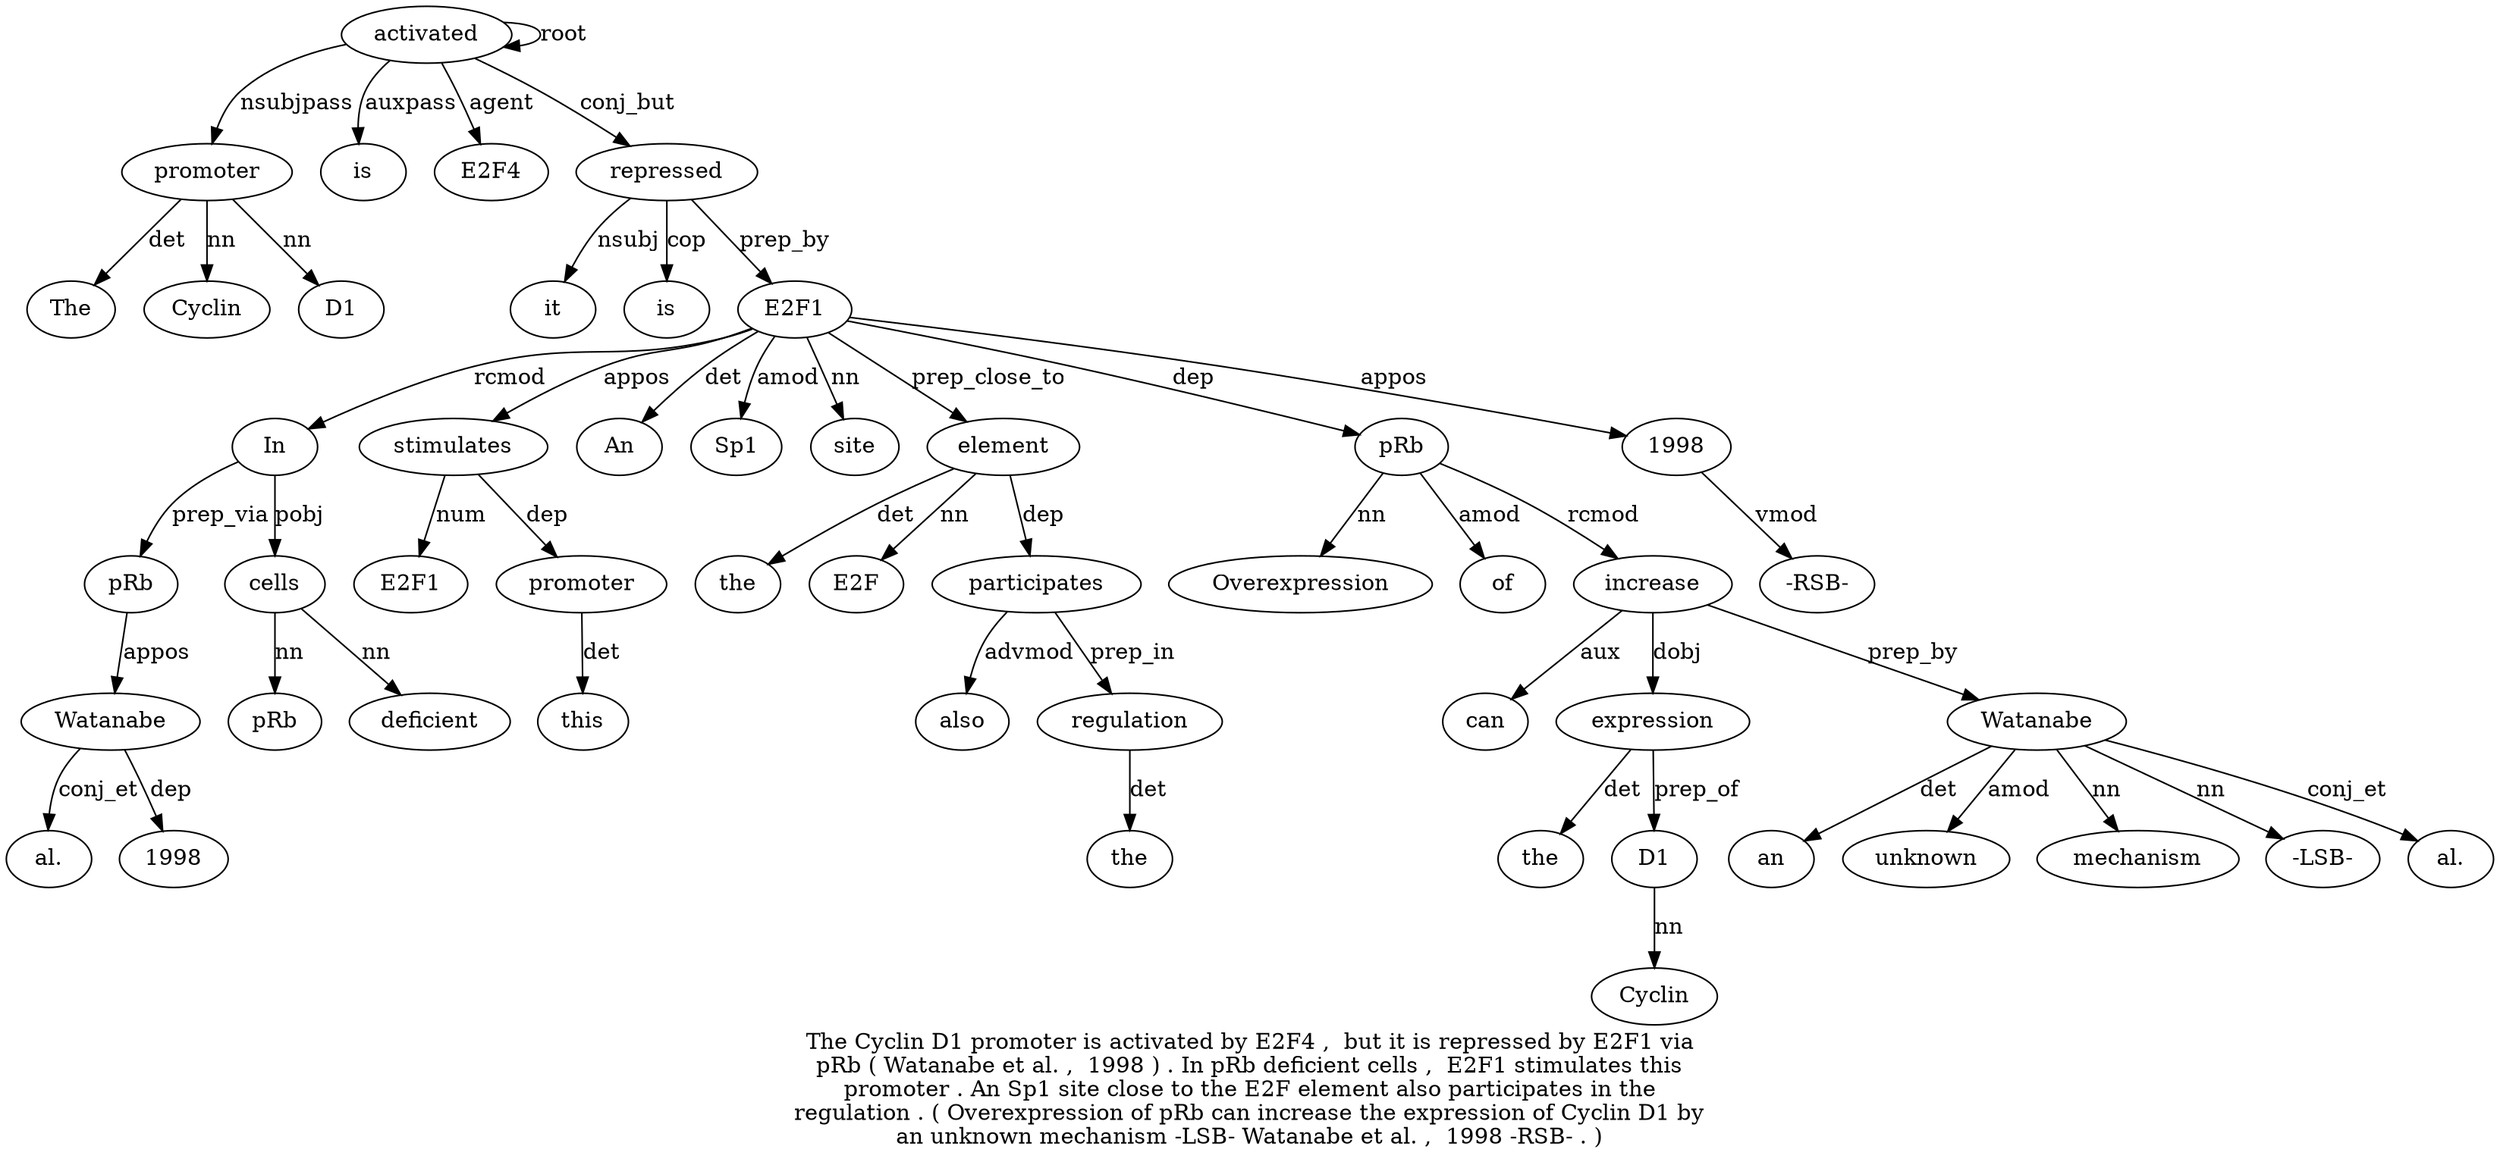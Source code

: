 digraph "The Cyclin D1 promoter is activated by E2F4 ,  but it is repressed by E2F1 via pRb ( Watanabe et al. ,  1998 ) . In pRb deficient cells ,  E2F1 stimulates this promoter . An Sp1 site close to the E2F element also participates in the regulation . ( Overexpression of pRb can increase the expression of Cyclin D1 by an unknown mechanism -LSB- Watanabe et al. ,  1998 -RSB- . )" {
label="The Cyclin D1 promoter is activated by E2F4 ,  but it is repressed by E2F1 via
pRb ( Watanabe et al. ,  1998 ) . In pRb deficient cells ,  E2F1 stimulates this
promoter . An Sp1 site close to the E2F element also participates in the
regulation . ( Overexpression of pRb can increase the expression of Cyclin D1 by
an unknown mechanism -LSB- Watanabe et al. ,  1998 -RSB- . )";
promoter4 [style=filled, fillcolor=white, label=promoter];
The1 [style=filled, fillcolor=white, label=The];
promoter4 -> The1  [label=det];
Cyclin2 [style=filled, fillcolor=white, label=Cyclin];
promoter4 -> Cyclin2  [label=nn];
D13 [style=filled, fillcolor=white, label=D1];
promoter4 -> D13  [label=nn];
activated6 [style=filled, fillcolor=white, label=activated];
activated6 -> promoter4  [label=nsubjpass];
is5 [style=filled, fillcolor=white, label=is];
activated6 -> is5  [label=auxpass];
activated6 -> activated6  [label=root];
E2F48 [style=filled, fillcolor=white, label=E2F4];
activated6 -> E2F48  [label=agent];
repressed13 [style=filled, fillcolor=white, label=repressed];
it11 [style=filled, fillcolor=white, label=it];
repressed13 -> it11  [label=nsubj];
is12 [style=filled, fillcolor=white, label=is];
repressed13 -> is12  [label=cop];
activated6 -> repressed13  [label=conj_but];
E2F115 [style=filled, fillcolor=white, label=E2F1];
repressed13 -> E2F115  [label=prep_by];
In26 [style=filled, fillcolor=white, label=In];
pRb17 [style=filled, fillcolor=white, label=pRb];
In26 -> pRb17  [label=prep_via];
Watanabe19 [style=filled, fillcolor=white, label=Watanabe];
pRb17 -> Watanabe19  [label=appos];
"al.21" [style=filled, fillcolor=white, label="al."];
Watanabe19 -> "al.21"  [label=conj_et];
199823 [style=filled, fillcolor=white, label=1998];
Watanabe19 -> 199823  [label=dep];
E2F115 -> In26  [label=rcmod];
cells29 [style=filled, fillcolor=white, label=cells];
pRb27 [style=filled, fillcolor=white, label=pRb];
cells29 -> pRb27  [label=nn];
deficient28 [style=filled, fillcolor=white, label=deficient];
cells29 -> deficient28  [label=nn];
In26 -> cells29  [label=pobj];
stimulates32 [style=filled, fillcolor=white, label=stimulates];
E2F13 [style=filled, fillcolor=white, label=E2F1];
stimulates32 -> E2F13  [label=num];
E2F115 -> stimulates32  [label=appos];
promoter34 [style=filled, fillcolor=white, label=promoter];
this33 [style=filled, fillcolor=white, label=this];
promoter34 -> this33  [label=det];
stimulates32 -> promoter34  [label=dep];
An36 [style=filled, fillcolor=white, label=An];
E2F115 -> An36  [label=det];
Sp137 [style=filled, fillcolor=white, label=Sp1];
E2F115 -> Sp137  [label=amod];
site38 [style=filled, fillcolor=white, label=site];
E2F115 -> site38  [label=nn];
element43 [style=filled, fillcolor=white, label=element];
the41 [style=filled, fillcolor=white, label=the];
element43 -> the41  [label=det];
E2F4 [style=filled, fillcolor=white, label=E2F];
element43 -> E2F4  [label=nn];
E2F115 -> element43  [label=prep_close_to];
participates45 [style=filled, fillcolor=white, label=participates];
also44 [style=filled, fillcolor=white, label=also];
participates45 -> also44  [label=advmod];
element43 -> participates45  [label=dep];
regulation48 [style=filled, fillcolor=white, label=regulation];
the47 [style=filled, fillcolor=white, label=the];
regulation48 -> the47  [label=det];
participates45 -> regulation48  [label=prep_in];
pRb53 [style=filled, fillcolor=white, label=pRb];
Overexpression51 [style=filled, fillcolor=white, label=Overexpression];
pRb53 -> Overexpression51  [label=nn];
of52 [style=filled, fillcolor=white, label=of];
pRb53 -> of52  [label=amod];
E2F115 -> pRb53  [label=dep];
increase55 [style=filled, fillcolor=white, label=increase];
can54 [style=filled, fillcolor=white, label=can];
increase55 -> can54  [label=aux];
pRb53 -> increase55  [label=rcmod];
expression57 [style=filled, fillcolor=white, label=expression];
the56 [style=filled, fillcolor=white, label=the];
expression57 -> the56  [label=det];
increase55 -> expression57  [label=dobj];
D160 [style=filled, fillcolor=white, label=D1];
Cyclin59 [style=filled, fillcolor=white, label=Cyclin];
D160 -> Cyclin59  [label=nn];
expression57 -> D160  [label=prep_of];
Watanabe66 [style=filled, fillcolor=white, label=Watanabe];
an62 [style=filled, fillcolor=white, label=an];
Watanabe66 -> an62  [label=det];
unknown63 [style=filled, fillcolor=white, label=unknown];
Watanabe66 -> unknown63  [label=amod];
mechanism64 [style=filled, fillcolor=white, label=mechanism];
Watanabe66 -> mechanism64  [label=nn];
"-LSB-65" [style=filled, fillcolor=white, label="-LSB-"];
Watanabe66 -> "-LSB-65"  [label=nn];
increase55 -> Watanabe66  [label=prep_by];
"al.68" [style=filled, fillcolor=white, label="al."];
Watanabe66 -> "al.68"  [label=conj_et];
199870 [style=filled, fillcolor=white, label=1998];
E2F115 -> 199870  [label=appos];
"-RSB-71" [style=filled, fillcolor=white, label="-RSB-"];
199870 -> "-RSB-71"  [label=vmod];
}
